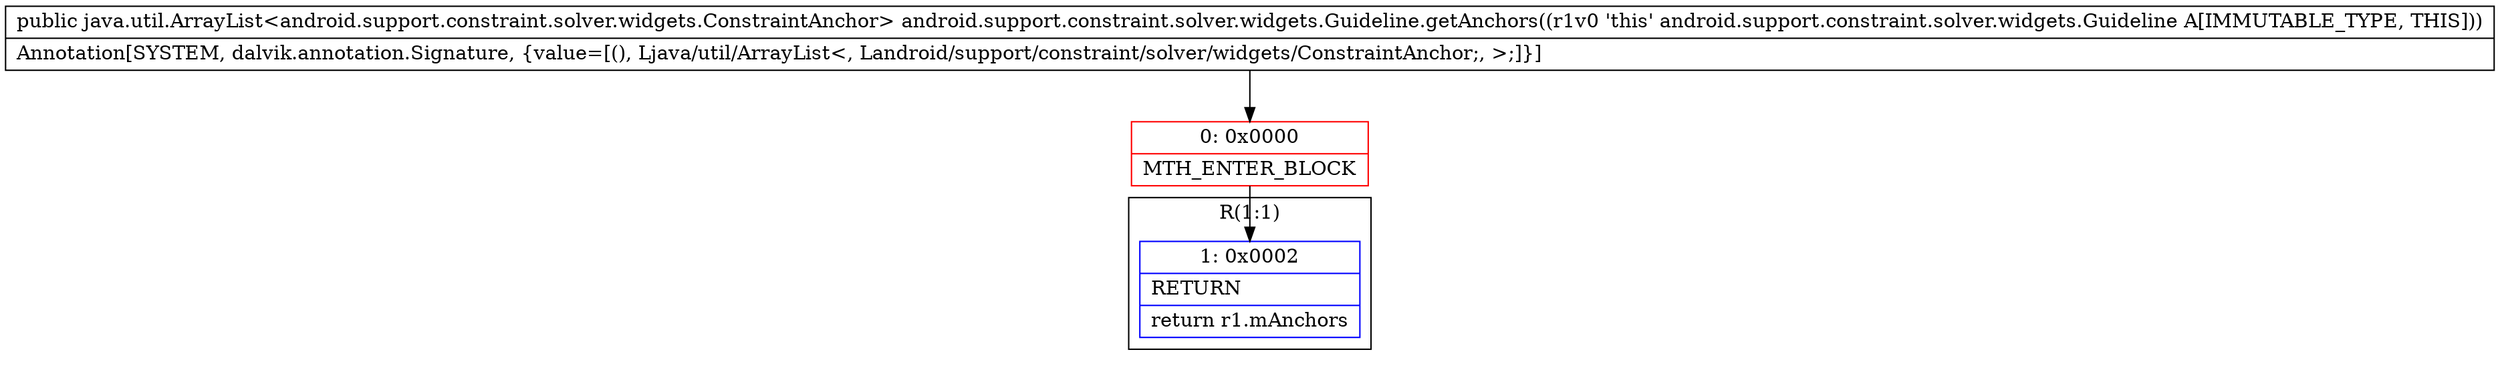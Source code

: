 digraph "CFG forandroid.support.constraint.solver.widgets.Guideline.getAnchors()Ljava\/util\/ArrayList;" {
subgraph cluster_Region_551598826 {
label = "R(1:1)";
node [shape=record,color=blue];
Node_1 [shape=record,label="{1\:\ 0x0002|RETURN\l|return r1.mAnchors\l}"];
}
Node_0 [shape=record,color=red,label="{0\:\ 0x0000|MTH_ENTER_BLOCK\l}"];
MethodNode[shape=record,label="{public java.util.ArrayList\<android.support.constraint.solver.widgets.ConstraintAnchor\> android.support.constraint.solver.widgets.Guideline.getAnchors((r1v0 'this' android.support.constraint.solver.widgets.Guideline A[IMMUTABLE_TYPE, THIS]))  | Annotation[SYSTEM, dalvik.annotation.Signature, \{value=[(), Ljava\/util\/ArrayList\<, Landroid\/support\/constraint\/solver\/widgets\/ConstraintAnchor;, \>;]\}]\l}"];
MethodNode -> Node_0;
Node_0 -> Node_1;
}

